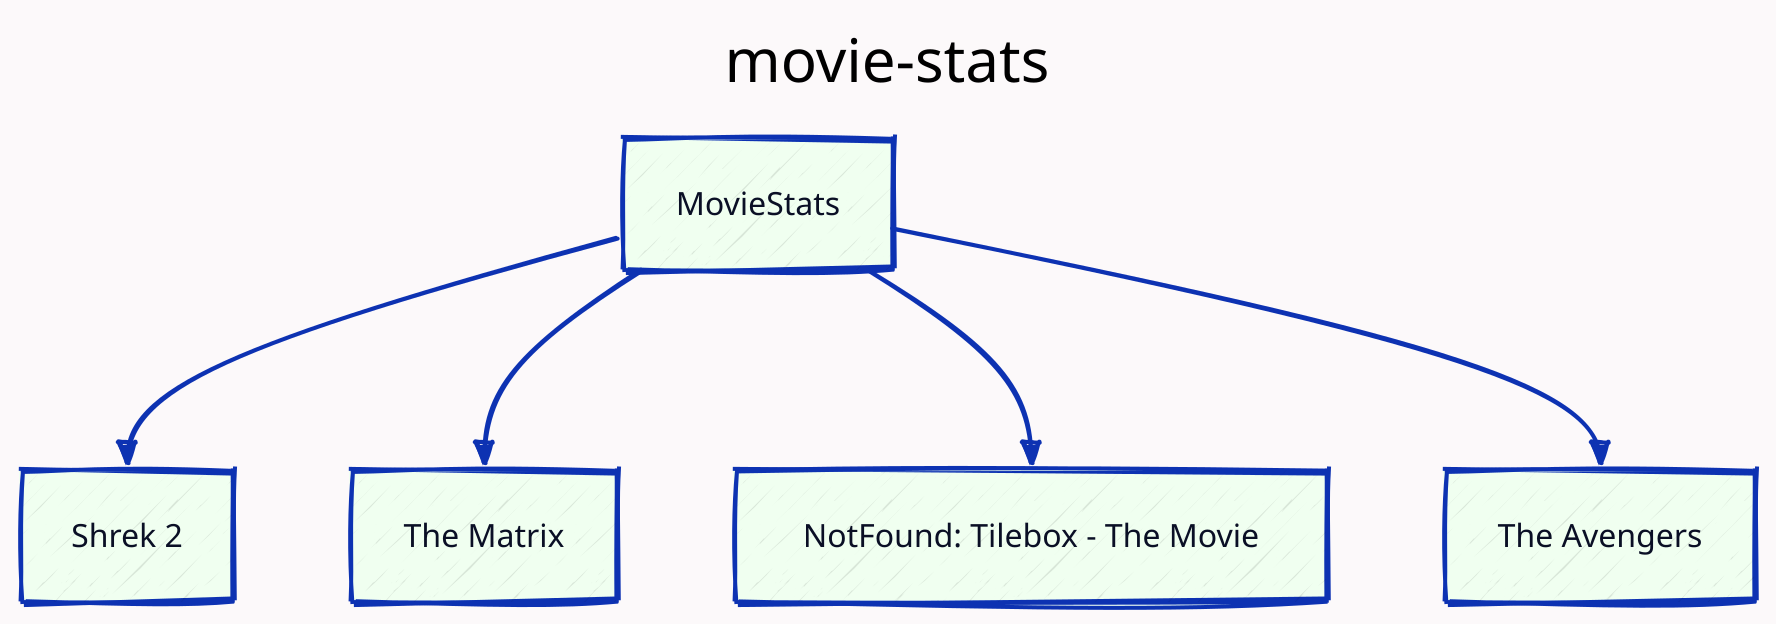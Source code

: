 vars: {
  d2-config: {
    layout-engine: dagre
    theme-id: 102
    sketch: true
    pad: 10
  }
}

style.fill: "#fcf9fa"
direction: down

title: {
  label: movie-stats
  near: top-center
  shape: text
  style.font-size: 30
  style.font-color: "black"
}
01916b1f-524b-7e2c-ef0e-ff006e44508c: {
  label: "Shrek 2"
  style.fill: HoneyDew
}
01916b1f-4769-73e9-886e-ae0b1dd3ae3d -> 01916b1f-524b-7e2c-ef0e-ff006e44508c
01916b1f-524b-2e44-9bdf-b7d9c38d736c: {
  label: "The Matrix"
  style.fill: HoneyDew
}
01916b1f-4769-73e9-886e-ae0b1dd3ae3d -> 01916b1f-524b-2e44-9bdf-b7d9c38d736c
01916b1f-4769-73e9-886e-ae0b1dd3ae3d: {
  label: "MovieStats"
  style.fill: HoneyDew
}
01916b1f-524b-8be2-ee23-e0a93a4c2a3a: {
  label: "NotFound: Tilebox - The Movie"
  style.fill: HoneyDew
}
01916b1f-4769-73e9-886e-ae0b1dd3ae3d -> 01916b1f-524b-8be2-ee23-e0a93a4c2a3a
01916b1f-524b-b87f-9ee3-6d4676efee9d: {
  label: "The Avengers"
  style.fill: HoneyDew
}
01916b1f-4769-73e9-886e-ae0b1dd3ae3d -> 01916b1f-524b-b87f-9ee3-6d4676efee9d
